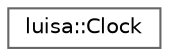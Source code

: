 digraph "类继承关系图"
{
 // LATEX_PDF_SIZE
  bgcolor="transparent";
  edge [fontname=Helvetica,fontsize=10,labelfontname=Helvetica,labelfontsize=10];
  node [fontname=Helvetica,fontsize=10,shape=box,height=0.2,width=0.4];
  rankdir="LR";
  Node0 [id="Node000000",label="luisa::Clock",height=0.2,width=0.4,color="grey40", fillcolor="white", style="filled",URL="$classluisa_1_1_clock.html",tooltip="Clock class"];
}
